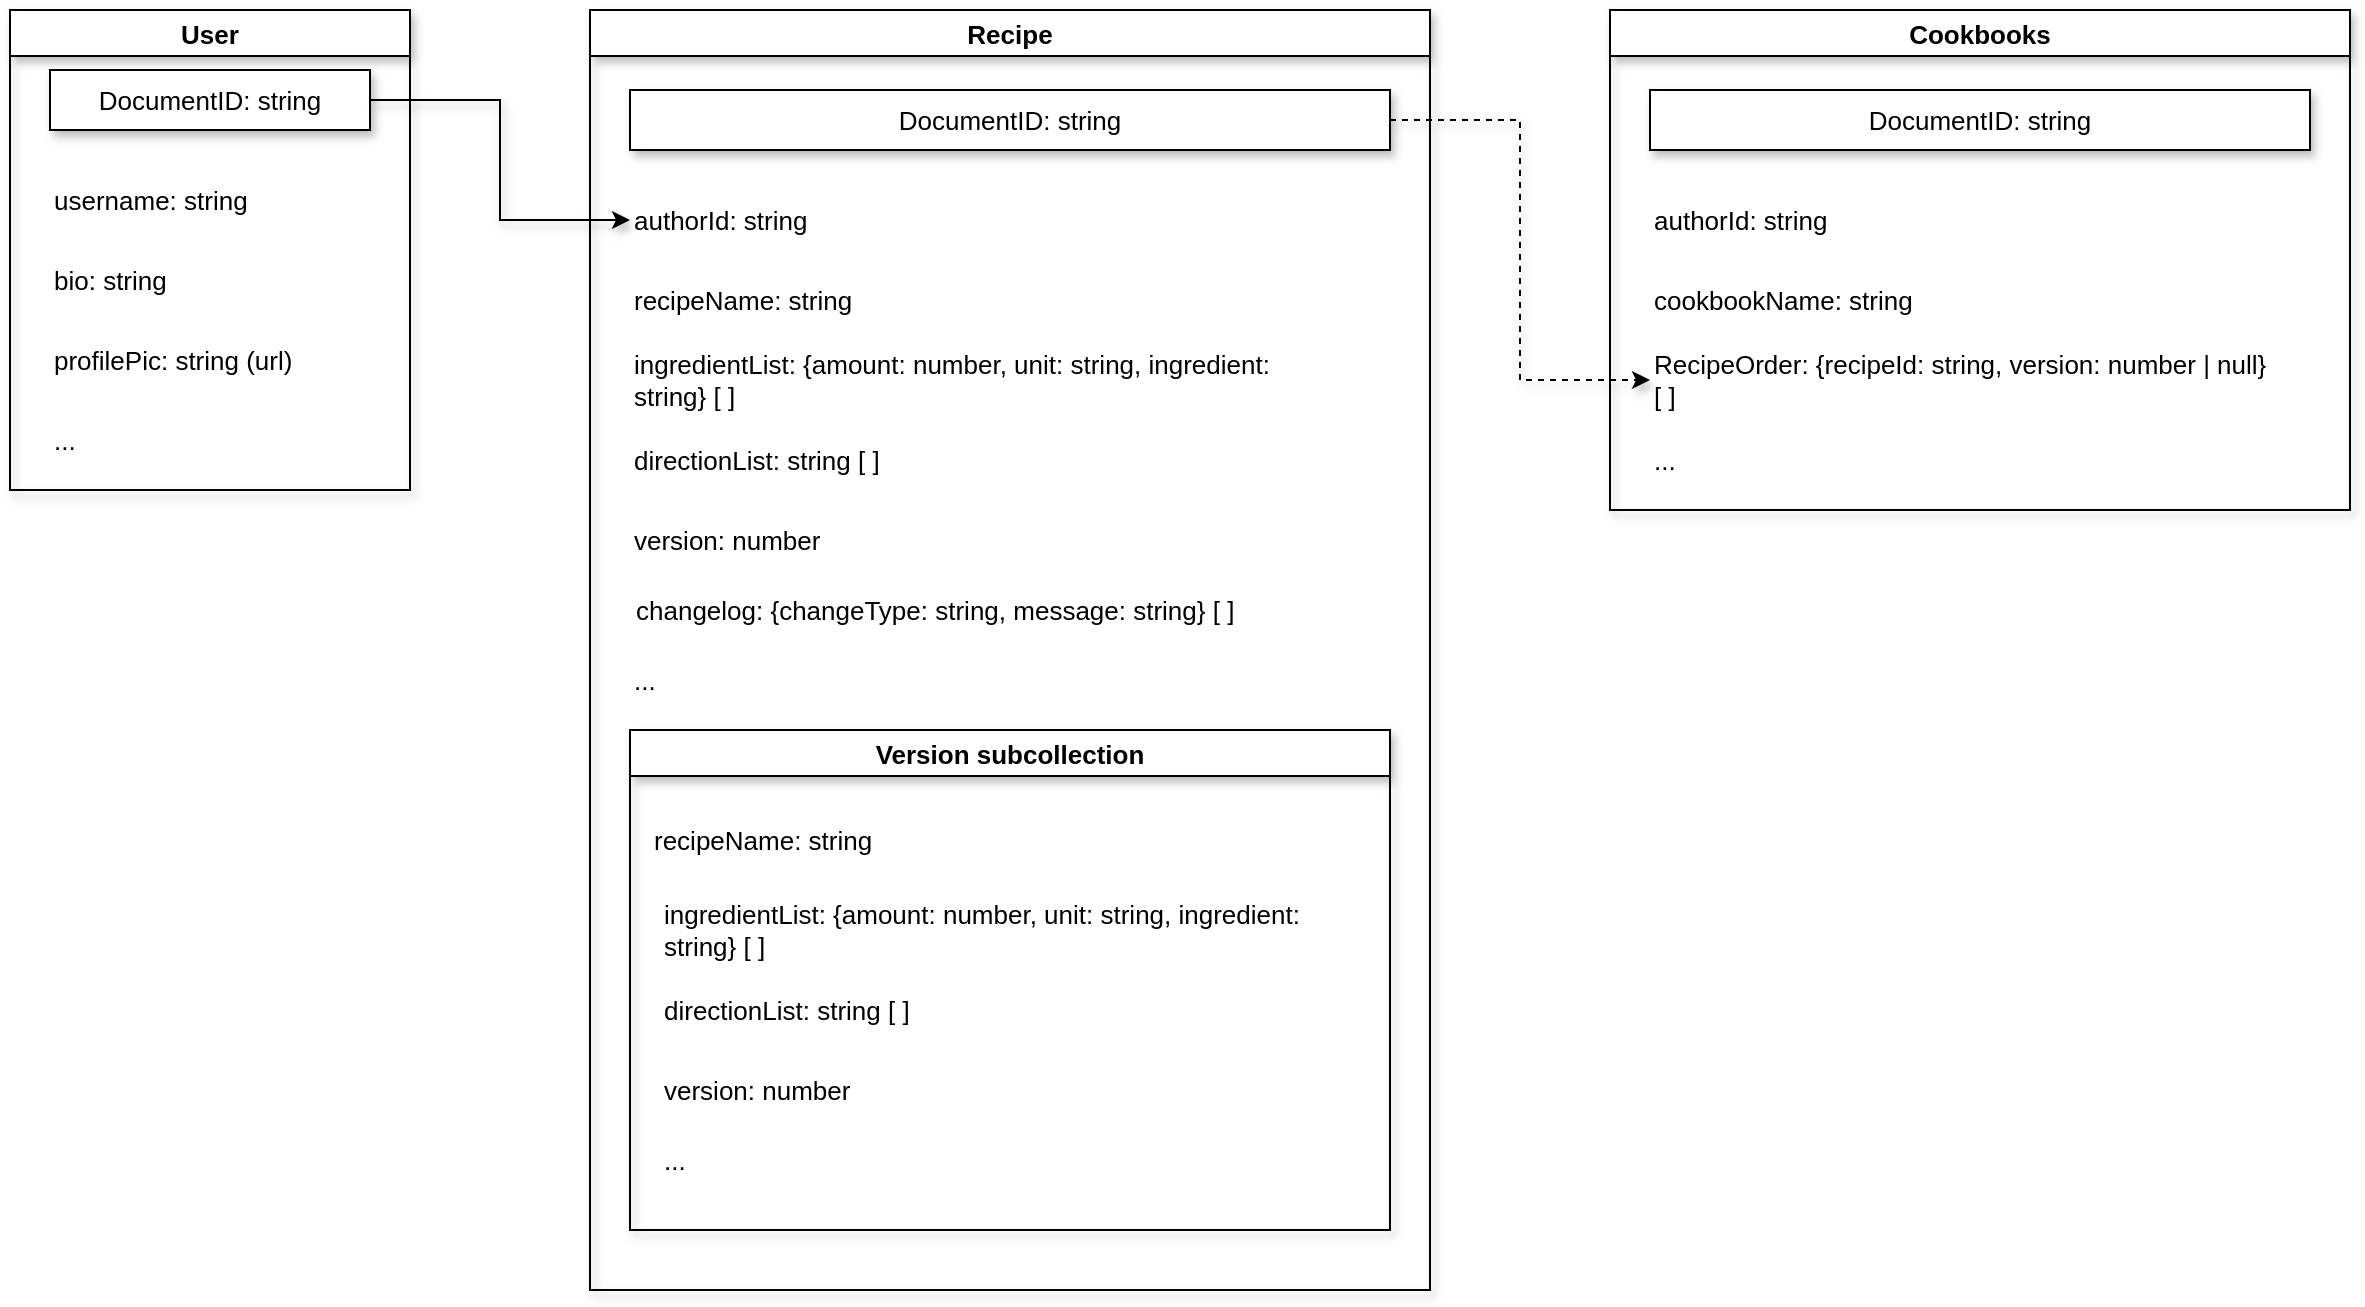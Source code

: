 <mxfile version="28.2.7">
  <diagram name="Page-1" id="5FOJF0gd9t_eEFJKqArJ">
    <mxGraphModel dx="2350" dy="1282" grid="1" gridSize="10" guides="1" tooltips="1" connect="1" arrows="1" fold="1" page="1" pageScale="1" pageWidth="850" pageHeight="1100" math="0" shadow="0">
      <root>
        <mxCell id="0" />
        <mxCell id="1" parent="0" />
        <mxCell id="czRxJOPBDMhskjSh1-7e-1" value="User" style="swimlane;whiteSpace=wrap;html=1;shadow=1;swimlaneLine=1;labelBackgroundColor=none;convertToSvg=1;fontSize=13;" vertex="1" parent="1">
          <mxGeometry x="70" y="90" width="200" height="240" as="geometry" />
        </mxCell>
        <mxCell id="czRxJOPBDMhskjSh1-7e-2" value="DocumentID: string" style="rounded=0;whiteSpace=wrap;html=1;shadow=1;swimlaneLine=1;labelBackgroundColor=none;convertToSvg=1;fontSize=13;" vertex="1" parent="czRxJOPBDMhskjSh1-7e-1">
          <mxGeometry x="20" y="30" width="160" height="30" as="geometry" />
        </mxCell>
        <mxCell id="czRxJOPBDMhskjSh1-7e-9" value="username: string" style="text;html=1;whiteSpace=wrap;align=left;verticalAlign=middle;rounded=0;shadow=1;swimlaneLine=1;labelBackgroundColor=none;convertToSvg=1;fontSize=13;" vertex="1" parent="czRxJOPBDMhskjSh1-7e-1">
          <mxGeometry x="20" y="80" width="160" height="30" as="geometry" />
        </mxCell>
        <mxCell id="czRxJOPBDMhskjSh1-7e-10" value="bio: string" style="text;html=1;whiteSpace=wrap;align=left;verticalAlign=middle;rounded=0;shadow=1;swimlaneLine=1;labelBackgroundColor=none;convertToSvg=1;fontSize=13;" vertex="1" parent="czRxJOPBDMhskjSh1-7e-1">
          <mxGeometry x="20" y="120" width="160" height="30" as="geometry" />
        </mxCell>
        <mxCell id="czRxJOPBDMhskjSh1-7e-11" value="profilePic: string (url)" style="text;html=1;whiteSpace=wrap;align=left;verticalAlign=middle;rounded=0;shadow=1;swimlaneLine=1;labelBackgroundColor=none;convertToSvg=1;fontSize=13;" vertex="1" parent="czRxJOPBDMhskjSh1-7e-1">
          <mxGeometry x="20" y="160" width="160" height="30" as="geometry" />
        </mxCell>
        <mxCell id="czRxJOPBDMhskjSh1-7e-21" value="..." style="text;html=1;whiteSpace=wrap;align=left;verticalAlign=middle;rounded=0;shadow=1;swimlaneLine=1;labelBackgroundColor=none;convertToSvg=1;fontSize=13;" vertex="1" parent="czRxJOPBDMhskjSh1-7e-1">
          <mxGeometry x="20" y="200" width="160" height="30" as="geometry" />
        </mxCell>
        <mxCell id="czRxJOPBDMhskjSh1-7e-12" value="Recipe" style="swimlane;whiteSpace=wrap;html=1;shadow=1;swimlaneLine=1;labelBackgroundColor=none;convertToSvg=1;fontSize=13;" vertex="1" parent="1">
          <mxGeometry x="360" y="90" width="420" height="640" as="geometry" />
        </mxCell>
        <mxCell id="czRxJOPBDMhskjSh1-7e-14" value="recipeName: string" style="text;html=1;whiteSpace=wrap;align=left;verticalAlign=middle;rounded=0;shadow=1;swimlaneLine=1;labelBackgroundColor=none;convertToSvg=1;fontSize=13;" vertex="1" parent="czRxJOPBDMhskjSh1-7e-12">
          <mxGeometry x="20" y="130" width="150" height="30" as="geometry" />
        </mxCell>
        <mxCell id="czRxJOPBDMhskjSh1-7e-15" value="ingredientList: {amount: number, unit: string, ingredient: string} [ ]" style="text;html=1;whiteSpace=wrap;align=left;verticalAlign=middle;rounded=0;shadow=1;swimlaneLine=1;labelBackgroundColor=none;convertToSvg=1;fontSize=13;" vertex="1" parent="czRxJOPBDMhskjSh1-7e-12">
          <mxGeometry x="20" y="170" width="350" height="30" as="geometry" />
        </mxCell>
        <mxCell id="czRxJOPBDMhskjSh1-7e-16" value="directionList: string [ ]" style="text;html=1;whiteSpace=wrap;align=left;verticalAlign=middle;rounded=0;shadow=1;swimlaneLine=1;labelBackgroundColor=none;convertToSvg=1;fontSize=13;" vertex="1" parent="czRxJOPBDMhskjSh1-7e-12">
          <mxGeometry x="20" y="210" width="160" height="30" as="geometry" />
        </mxCell>
        <mxCell id="czRxJOPBDMhskjSh1-7e-18" value="authorId: string" style="text;html=1;whiteSpace=wrap;align=left;verticalAlign=middle;rounded=0;shadow=1;swimlaneLine=1;labelBackgroundColor=none;convertToSvg=1;fontSize=13;" vertex="1" parent="czRxJOPBDMhskjSh1-7e-12">
          <mxGeometry x="20" y="90" width="160" height="30" as="geometry" />
        </mxCell>
        <mxCell id="czRxJOPBDMhskjSh1-7e-20" value="DocumentID: string" style="rounded=0;whiteSpace=wrap;html=1;shadow=1;swimlaneLine=1;labelBackgroundColor=none;convertToSvg=1;fontSize=13;" vertex="1" parent="czRxJOPBDMhskjSh1-7e-12">
          <mxGeometry x="20" y="40" width="380" height="30" as="geometry" />
        </mxCell>
        <mxCell id="czRxJOPBDMhskjSh1-7e-28" value="version: number" style="text;html=1;whiteSpace=wrap;align=left;verticalAlign=middle;rounded=0;shadow=1;swimlaneLine=1;labelBackgroundColor=none;convertToSvg=1;fontSize=13;" vertex="1" parent="czRxJOPBDMhskjSh1-7e-12">
          <mxGeometry x="20" y="250" width="160" height="30" as="geometry" />
        </mxCell>
        <mxCell id="czRxJOPBDMhskjSh1-7e-30" value="changelog: {changeType: string, message: string} [ ]" style="text;html=1;whiteSpace=wrap;align=left;verticalAlign=middle;rounded=0;shadow=1;swimlaneLine=1;labelBackgroundColor=none;convertToSvg=1;fontSize=13;" vertex="1" parent="czRxJOPBDMhskjSh1-7e-12">
          <mxGeometry x="21" y="285" width="370" height="30" as="geometry" />
        </mxCell>
        <mxCell id="czRxJOPBDMhskjSh1-7e-34" value="Version subcollection" style="swimlane;whiteSpace=wrap;html=1;shadow=1;swimlaneLine=1;labelBackgroundColor=none;convertToSvg=1;fontSize=13;" vertex="1" parent="czRxJOPBDMhskjSh1-7e-12">
          <mxGeometry x="20" y="360" width="380" height="250" as="geometry" />
        </mxCell>
        <mxCell id="czRxJOPBDMhskjSh1-7e-35" value="recipeName: string" style="text;html=1;whiteSpace=wrap;align=left;verticalAlign=middle;rounded=0;shadow=1;swimlaneLine=1;labelBackgroundColor=none;convertToSvg=1;fontSize=13;" vertex="1" parent="czRxJOPBDMhskjSh1-7e-34">
          <mxGeometry x="10" y="40" width="150" height="30" as="geometry" />
        </mxCell>
        <mxCell id="czRxJOPBDMhskjSh1-7e-36" value="ingredientList: {amount: number, unit: string, ingredient: string} [ ]" style="text;html=1;whiteSpace=wrap;align=left;verticalAlign=middle;rounded=0;shadow=1;swimlaneLine=1;labelBackgroundColor=none;convertToSvg=1;fontSize=13;" vertex="1" parent="czRxJOPBDMhskjSh1-7e-34">
          <mxGeometry x="15" y="85" width="350" height="30" as="geometry" />
        </mxCell>
        <mxCell id="czRxJOPBDMhskjSh1-7e-37" value="directionList: string [ ]" style="text;html=1;whiteSpace=wrap;align=left;verticalAlign=middle;rounded=0;shadow=1;swimlaneLine=1;labelBackgroundColor=none;convertToSvg=1;fontSize=13;" vertex="1" parent="czRxJOPBDMhskjSh1-7e-34">
          <mxGeometry x="15" y="125" width="160" height="30" as="geometry" />
        </mxCell>
        <mxCell id="czRxJOPBDMhskjSh1-7e-38" value="version: number" style="text;html=1;whiteSpace=wrap;align=left;verticalAlign=middle;rounded=0;shadow=1;swimlaneLine=1;labelBackgroundColor=none;convertToSvg=1;fontSize=13;" vertex="1" parent="czRxJOPBDMhskjSh1-7e-34">
          <mxGeometry x="15" y="165" width="160" height="30" as="geometry" />
        </mxCell>
        <mxCell id="czRxJOPBDMhskjSh1-7e-39" value="..." style="text;html=1;whiteSpace=wrap;align=left;verticalAlign=middle;rounded=0;shadow=1;swimlaneLine=1;labelBackgroundColor=none;convertToSvg=1;fontSize=13;" vertex="1" parent="czRxJOPBDMhskjSh1-7e-34">
          <mxGeometry x="15" y="200" width="160" height="30" as="geometry" />
        </mxCell>
        <mxCell id="czRxJOPBDMhskjSh1-7e-40" value="..." style="text;html=1;whiteSpace=wrap;align=left;verticalAlign=middle;rounded=0;shadow=1;swimlaneLine=1;labelBackgroundColor=none;convertToSvg=1;fontSize=13;" vertex="1" parent="czRxJOPBDMhskjSh1-7e-12">
          <mxGeometry x="20" y="320" width="160" height="30" as="geometry" />
        </mxCell>
        <mxCell id="czRxJOPBDMhskjSh1-7e-19" style="edgeStyle=orthogonalEdgeStyle;rounded=0;orthogonalLoop=1;jettySize=auto;html=1;entryX=0;entryY=0.5;entryDx=0;entryDy=0;shadow=1;swimlaneLine=1;labelBackgroundColor=none;convertToSvg=1;fontSize=13;" edge="1" parent="1" source="czRxJOPBDMhskjSh1-7e-2" target="czRxJOPBDMhskjSh1-7e-18">
          <mxGeometry relative="1" as="geometry" />
        </mxCell>
        <mxCell id="czRxJOPBDMhskjSh1-7e-22" value="Cookbooks" style="swimlane;whiteSpace=wrap;html=1;shadow=1;swimlaneLine=1;labelBackgroundColor=none;convertToSvg=1;fontSize=13;" vertex="1" parent="1">
          <mxGeometry x="870" y="90" width="370" height="250" as="geometry" />
        </mxCell>
        <mxCell id="czRxJOPBDMhskjSh1-7e-23" value="cookbookName: string" style="text;html=1;whiteSpace=wrap;align=left;verticalAlign=middle;rounded=0;shadow=1;swimlaneLine=1;labelBackgroundColor=none;convertToSvg=1;fontSize=13;" vertex="1" parent="czRxJOPBDMhskjSh1-7e-22">
          <mxGeometry x="20" y="130" width="150" height="30" as="geometry" />
        </mxCell>
        <mxCell id="czRxJOPBDMhskjSh1-7e-24" value="RecipeOrder: {recipeId: string, version: number | null} [ ]" style="text;html=1;whiteSpace=wrap;align=left;verticalAlign=middle;rounded=0;shadow=1;swimlaneLine=1;labelBackgroundColor=none;convertToSvg=1;fontSize=13;" vertex="1" parent="czRxJOPBDMhskjSh1-7e-22">
          <mxGeometry x="20" y="170" width="310" height="30" as="geometry" />
        </mxCell>
        <mxCell id="czRxJOPBDMhskjSh1-7e-25" value="..." style="text;html=1;whiteSpace=wrap;align=left;verticalAlign=middle;rounded=0;shadow=1;swimlaneLine=1;labelBackgroundColor=none;convertToSvg=1;fontSize=13;" vertex="1" parent="czRxJOPBDMhskjSh1-7e-22">
          <mxGeometry x="20" y="210" width="160" height="30" as="geometry" />
        </mxCell>
        <mxCell id="czRxJOPBDMhskjSh1-7e-26" value="authorId: string" style="text;html=1;whiteSpace=wrap;align=left;verticalAlign=middle;rounded=0;shadow=1;swimlaneLine=1;labelBackgroundColor=none;convertToSvg=1;fontSize=13;" vertex="1" parent="czRxJOPBDMhskjSh1-7e-22">
          <mxGeometry x="20" y="90" width="160" height="30" as="geometry" />
        </mxCell>
        <mxCell id="czRxJOPBDMhskjSh1-7e-27" value="DocumentID: string" style="rounded=0;whiteSpace=wrap;html=1;shadow=1;swimlaneLine=1;labelBackgroundColor=none;convertToSvg=1;fontSize=13;" vertex="1" parent="czRxJOPBDMhskjSh1-7e-22">
          <mxGeometry x="20" y="40" width="330" height="30" as="geometry" />
        </mxCell>
        <mxCell id="czRxJOPBDMhskjSh1-7e-41" style="edgeStyle=orthogonalEdgeStyle;rounded=0;orthogonalLoop=1;jettySize=auto;html=1;entryX=0;entryY=0.5;entryDx=0;entryDy=0;dashed=1;shadow=1;swimlaneLine=1;labelBackgroundColor=none;convertToSvg=1;fontSize=13;" edge="1" parent="1" source="czRxJOPBDMhskjSh1-7e-20" target="czRxJOPBDMhskjSh1-7e-24">
          <mxGeometry relative="1" as="geometry" />
        </mxCell>
      </root>
    </mxGraphModel>
  </diagram>
</mxfile>
